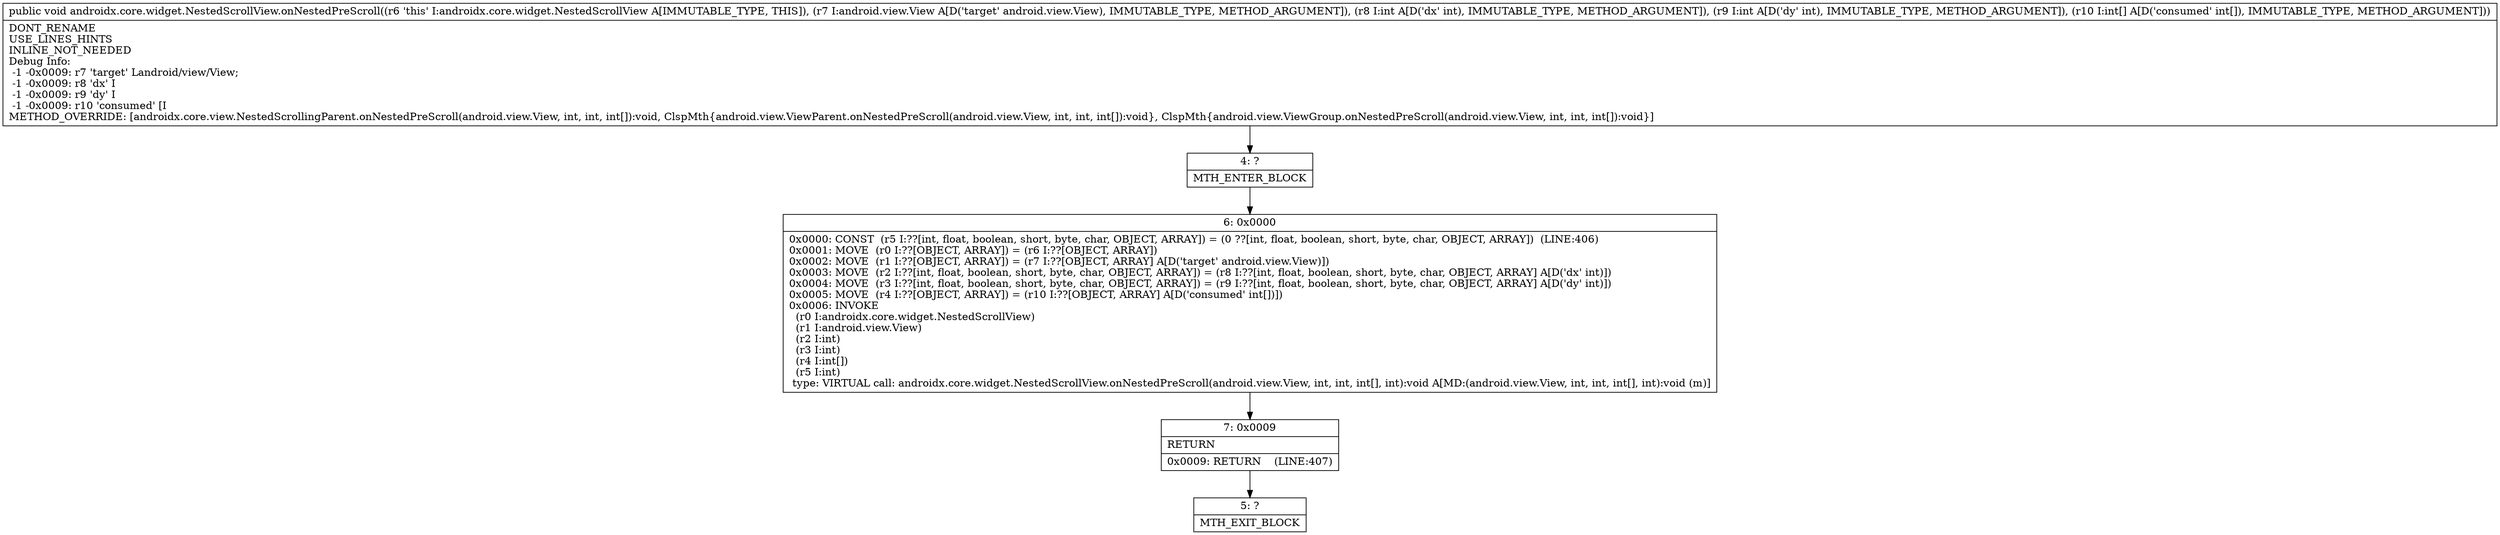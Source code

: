digraph "CFG forandroidx.core.widget.NestedScrollView.onNestedPreScroll(Landroid\/view\/View;II[I)V" {
Node_4 [shape=record,label="{4\:\ ?|MTH_ENTER_BLOCK\l}"];
Node_6 [shape=record,label="{6\:\ 0x0000|0x0000: CONST  (r5 I:??[int, float, boolean, short, byte, char, OBJECT, ARRAY]) = (0 ??[int, float, boolean, short, byte, char, OBJECT, ARRAY])  (LINE:406)\l0x0001: MOVE  (r0 I:??[OBJECT, ARRAY]) = (r6 I:??[OBJECT, ARRAY]) \l0x0002: MOVE  (r1 I:??[OBJECT, ARRAY]) = (r7 I:??[OBJECT, ARRAY] A[D('target' android.view.View)]) \l0x0003: MOVE  (r2 I:??[int, float, boolean, short, byte, char, OBJECT, ARRAY]) = (r8 I:??[int, float, boolean, short, byte, char, OBJECT, ARRAY] A[D('dx' int)]) \l0x0004: MOVE  (r3 I:??[int, float, boolean, short, byte, char, OBJECT, ARRAY]) = (r9 I:??[int, float, boolean, short, byte, char, OBJECT, ARRAY] A[D('dy' int)]) \l0x0005: MOVE  (r4 I:??[OBJECT, ARRAY]) = (r10 I:??[OBJECT, ARRAY] A[D('consumed' int[])]) \l0x0006: INVOKE  \l  (r0 I:androidx.core.widget.NestedScrollView)\l  (r1 I:android.view.View)\l  (r2 I:int)\l  (r3 I:int)\l  (r4 I:int[])\l  (r5 I:int)\l type: VIRTUAL call: androidx.core.widget.NestedScrollView.onNestedPreScroll(android.view.View, int, int, int[], int):void A[MD:(android.view.View, int, int, int[], int):void (m)]\l}"];
Node_7 [shape=record,label="{7\:\ 0x0009|RETURN\l|0x0009: RETURN    (LINE:407)\l}"];
Node_5 [shape=record,label="{5\:\ ?|MTH_EXIT_BLOCK\l}"];
MethodNode[shape=record,label="{public void androidx.core.widget.NestedScrollView.onNestedPreScroll((r6 'this' I:androidx.core.widget.NestedScrollView A[IMMUTABLE_TYPE, THIS]), (r7 I:android.view.View A[D('target' android.view.View), IMMUTABLE_TYPE, METHOD_ARGUMENT]), (r8 I:int A[D('dx' int), IMMUTABLE_TYPE, METHOD_ARGUMENT]), (r9 I:int A[D('dy' int), IMMUTABLE_TYPE, METHOD_ARGUMENT]), (r10 I:int[] A[D('consumed' int[]), IMMUTABLE_TYPE, METHOD_ARGUMENT]))  | DONT_RENAME\lUSE_LINES_HINTS\lINLINE_NOT_NEEDED\lDebug Info:\l  \-1 \-0x0009: r7 'target' Landroid\/view\/View;\l  \-1 \-0x0009: r8 'dx' I\l  \-1 \-0x0009: r9 'dy' I\l  \-1 \-0x0009: r10 'consumed' [I\lMETHOD_OVERRIDE: [androidx.core.view.NestedScrollingParent.onNestedPreScroll(android.view.View, int, int, int[]):void, ClspMth\{android.view.ViewParent.onNestedPreScroll(android.view.View, int, int, int[]):void\}, ClspMth\{android.view.ViewGroup.onNestedPreScroll(android.view.View, int, int, int[]):void\}]\l}"];
MethodNode -> Node_4;Node_4 -> Node_6;
Node_6 -> Node_7;
Node_7 -> Node_5;
}

